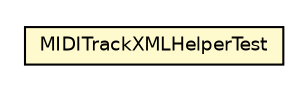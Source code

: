 #!/usr/local/bin/dot
#
# Class diagram 
# Generated by UMLGraph version R5_6-24-gf6e263 (http://www.umlgraph.org/)
#

digraph G {
	edge [fontname="Helvetica",fontsize=10,labelfontname="Helvetica",labelfontsize=10];
	node [fontname="Helvetica",fontsize=10,shape=plaintext];
	nodesep=0.25;
	ranksep=0.5;
	// com.rockhoppertech.music.midi.js.xml.MIDITrackXMLHelperTest
	c1410 [label=<<table title="com.rockhoppertech.music.midi.js.xml.MIDITrackXMLHelperTest" border="0" cellborder="1" cellspacing="0" cellpadding="2" port="p" bgcolor="lemonChiffon" href="./MIDITrackXMLHelperTest.html">
		<tr><td><table border="0" cellspacing="0" cellpadding="1">
<tr><td align="center" balign="center"> MIDITrackXMLHelperTest </td></tr>
		</table></td></tr>
		</table>>, URL="./MIDITrackXMLHelperTest.html", fontname="Helvetica", fontcolor="black", fontsize=9.0];
}

